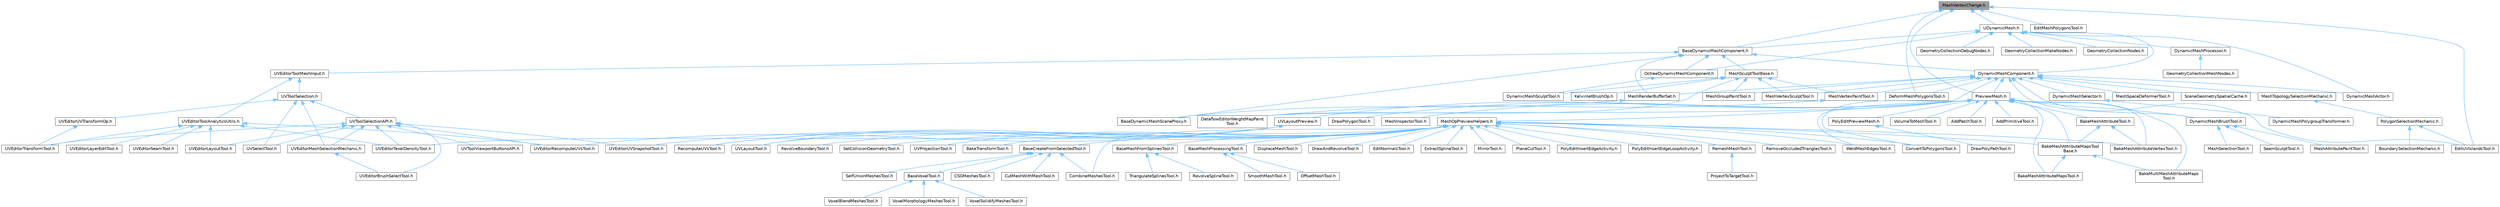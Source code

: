 digraph "MeshVertexChange.h"
{
 // INTERACTIVE_SVG=YES
 // LATEX_PDF_SIZE
  bgcolor="transparent";
  edge [fontname=Helvetica,fontsize=10,labelfontname=Helvetica,labelfontsize=10];
  node [fontname=Helvetica,fontsize=10,shape=box,height=0.2,width=0.4];
  Node1 [id="Node000001",label="MeshVertexChange.h",height=0.2,width=0.4,color="gray40", fillcolor="grey60", style="filled", fontcolor="black",tooltip=" "];
  Node1 -> Node2 [id="edge1_Node000001_Node000002",dir="back",color="steelblue1",style="solid",tooltip=" "];
  Node2 [id="Node000002",label="BaseDynamicMeshComponent.h",height=0.2,width=0.4,color="grey40", fillcolor="white", style="filled",URL="$d3/df4/BaseDynamicMeshComponent_8h.html",tooltip=" "];
  Node2 -> Node3 [id="edge2_Node000002_Node000003",dir="back",color="steelblue1",style="solid",tooltip=" "];
  Node3 [id="Node000003",label="BaseDynamicMeshSceneProxy.h",height=0.2,width=0.4,color="grey40", fillcolor="white", style="filled",URL="$d2/dee/BaseDynamicMeshSceneProxy_8h.html",tooltip=" "];
  Node2 -> Node4 [id="edge3_Node000002_Node000004",dir="back",color="steelblue1",style="solid",tooltip=" "];
  Node4 [id="Node000004",label="DynamicMeshComponent.h",height=0.2,width=0.4,color="grey40", fillcolor="white", style="filled",URL="$d8/d66/DynamicMeshComponent_8h.html",tooltip=" "];
  Node4 -> Node5 [id="edge4_Node000004_Node000005",dir="back",color="steelblue1",style="solid",tooltip=" "];
  Node5 [id="Node000005",label="DataflowEditorWeightMapPaint\lTool.h",height=0.2,width=0.4,color="grey40", fillcolor="white", style="filled",URL="$db/d46/DataflowEditorWeightMapPaintTool_8h.html",tooltip=" "];
  Node4 -> Node6 [id="edge5_Node000004_Node000006",dir="back",color="steelblue1",style="solid",tooltip=" "];
  Node6 [id="Node000006",label="DeformMeshPolygonsTool.h",height=0.2,width=0.4,color="grey40", fillcolor="white", style="filled",URL="$db/d72/DeformMeshPolygonsTool_8h.html",tooltip=" "];
  Node4 -> Node7 [id="edge6_Node000004_Node000007",dir="back",color="steelblue1",style="solid",tooltip=" "];
  Node7 [id="Node000007",label="DynamicMeshActor.h",height=0.2,width=0.4,color="grey40", fillcolor="white", style="filled",URL="$d1/d71/DynamicMeshActor_8h.html",tooltip=" "];
  Node4 -> Node8 [id="edge7_Node000004_Node000008",dir="back",color="steelblue1",style="solid",tooltip=" "];
  Node8 [id="Node000008",label="DynamicMeshBrushTool.h",height=0.2,width=0.4,color="grey40", fillcolor="white", style="filled",URL="$da/d04/DynamicMeshBrushTool_8h.html",tooltip=" "];
  Node8 -> Node9 [id="edge8_Node000008_Node000009",dir="back",color="steelblue1",style="solid",tooltip=" "];
  Node9 [id="Node000009",label="MeshAttributePaintTool.h",height=0.2,width=0.4,color="grey40", fillcolor="white", style="filled",URL="$d3/d29/MeshAttributePaintTool_8h.html",tooltip=" "];
  Node8 -> Node10 [id="edge9_Node000008_Node000010",dir="back",color="steelblue1",style="solid",tooltip=" "];
  Node10 [id="Node000010",label="MeshSelectionTool.h",height=0.2,width=0.4,color="grey40", fillcolor="white", style="filled",URL="$d8/d80/MeshSelectionTool_8h.html",tooltip=" "];
  Node8 -> Node11 [id="edge10_Node000008_Node000011",dir="back",color="steelblue1",style="solid",tooltip=" "];
  Node11 [id="Node000011",label="SeamSculptTool.h",height=0.2,width=0.4,color="grey40", fillcolor="white", style="filled",URL="$d1/d31/SeamSculptTool_8h.html",tooltip=" "];
  Node4 -> Node12 [id="edge11_Node000004_Node000012",dir="back",color="steelblue1",style="solid",tooltip=" "];
  Node12 [id="Node000012",label="DynamicMeshSelector.h",height=0.2,width=0.4,color="grey40", fillcolor="white", style="filled",URL="$dc/d01/DynamicMeshSelector_8h.html",tooltip=" "];
  Node12 -> Node13 [id="edge12_Node000012_Node000013",dir="back",color="steelblue1",style="solid",tooltip=" "];
  Node13 [id="Node000013",label="DynamicMeshPolygroupTransformer.h",height=0.2,width=0.4,color="grey40", fillcolor="white", style="filled",URL="$dc/db2/DynamicMeshPolygroupTransformer_8h.html",tooltip=" "];
  Node4 -> Node14 [id="edge13_Node000004_Node000014",dir="back",color="steelblue1",style="solid",tooltip=" "];
  Node14 [id="Node000014",label="EditUVIslandsTool.h",height=0.2,width=0.4,color="grey40", fillcolor="white", style="filled",URL="$d0/de4/EditUVIslandsTool_8h.html",tooltip=" "];
  Node4 -> Node15 [id="edge14_Node000004_Node000015",dir="back",color="steelblue1",style="solid",tooltip=" "];
  Node15 [id="Node000015",label="MeshGroupPaintTool.h",height=0.2,width=0.4,color="grey40", fillcolor="white", style="filled",URL="$dd/d04/MeshGroupPaintTool_8h.html",tooltip=" "];
  Node4 -> Node16 [id="edge15_Node000004_Node000016",dir="back",color="steelblue1",style="solid",tooltip=" "];
  Node16 [id="Node000016",label="MeshRenderBufferSet.h",height=0.2,width=0.4,color="grey40", fillcolor="white", style="filled",URL="$de/dc2/MeshRenderBufferSet_8h.html",tooltip=" "];
  Node16 -> Node3 [id="edge16_Node000016_Node000003",dir="back",color="steelblue1",style="solid",tooltip=" "];
  Node4 -> Node17 [id="edge17_Node000004_Node000017",dir="back",color="steelblue1",style="solid",tooltip=" "];
  Node17 [id="Node000017",label="MeshSpaceDeformerTool.h",height=0.2,width=0.4,color="grey40", fillcolor="white", style="filled",URL="$d7/dc8/MeshSpaceDeformerTool_8h.html",tooltip=" "];
  Node4 -> Node18 [id="edge18_Node000004_Node000018",dir="back",color="steelblue1",style="solid",tooltip=" "];
  Node18 [id="Node000018",label="MeshTopologySelectionMechanic.h",height=0.2,width=0.4,color="grey40", fillcolor="white", style="filled",URL="$d5/d15/MeshTopologySelectionMechanic_8h.html",tooltip=" "];
  Node18 -> Node19 [id="edge19_Node000018_Node000019",dir="back",color="steelblue1",style="solid",tooltip=" "];
  Node19 [id="Node000019",label="PolygonSelectionMechanic.h",height=0.2,width=0.4,color="grey40", fillcolor="white", style="filled",URL="$da/dff/PolygonSelectionMechanic_8h.html",tooltip=" "];
  Node19 -> Node20 [id="edge20_Node000019_Node000020",dir="back",color="steelblue1",style="solid",tooltip=" "];
  Node20 [id="Node000020",label="BoundarySelectionMechanic.h",height=0.2,width=0.4,color="grey40", fillcolor="white", style="filled",URL="$d8/dd6/BoundarySelectionMechanic_8h.html",tooltip=" "];
  Node19 -> Node14 [id="edge21_Node000019_Node000014",dir="back",color="steelblue1",style="solid",tooltip=" "];
  Node4 -> Node21 [id="edge22_Node000004_Node000021",dir="back",color="steelblue1",style="solid",tooltip=" "];
  Node21 [id="Node000021",label="MeshVertexPaintTool.h",height=0.2,width=0.4,color="grey40", fillcolor="white", style="filled",URL="$db/d74/MeshVertexPaintTool_8h.html",tooltip=" "];
  Node21 -> Node5 [id="edge23_Node000021_Node000005",dir="back",color="steelblue1",style="solid",tooltip=" "];
  Node4 -> Node22 [id="edge24_Node000004_Node000022",dir="back",color="steelblue1",style="solid",tooltip=" "];
  Node22 [id="Node000022",label="MeshVertexSculptTool.h",height=0.2,width=0.4,color="grey40", fillcolor="white", style="filled",URL="$dc/da6/MeshVertexSculptTool_8h.html",tooltip=" "];
  Node4 -> Node23 [id="edge25_Node000004_Node000023",dir="back",color="steelblue1",style="solid",tooltip=" "];
  Node23 [id="Node000023",label="PreviewMesh.h",height=0.2,width=0.4,color="grey40", fillcolor="white", style="filled",URL="$d6/d30/PreviewMesh_8h.html",tooltip=" "];
  Node23 -> Node24 [id="edge26_Node000023_Node000024",dir="back",color="steelblue1",style="solid",tooltip=" "];
  Node24 [id="Node000024",label="AddPatchTool.h",height=0.2,width=0.4,color="grey40", fillcolor="white", style="filled",URL="$d5/deb/AddPatchTool_8h.html",tooltip=" "];
  Node23 -> Node25 [id="edge27_Node000023_Node000025",dir="back",color="steelblue1",style="solid",tooltip=" "];
  Node25 [id="Node000025",label="AddPrimitiveTool.h",height=0.2,width=0.4,color="grey40", fillcolor="white", style="filled",URL="$d5/dbf/AddPrimitiveTool_8h.html",tooltip=" "];
  Node23 -> Node26 [id="edge28_Node000023_Node000026",dir="back",color="steelblue1",style="solid",tooltip=" "];
  Node26 [id="Node000026",label="BakeMeshAttributeMapsTool.h",height=0.2,width=0.4,color="grey40", fillcolor="white", style="filled",URL="$d8/d14/BakeMeshAttributeMapsTool_8h.html",tooltip=" "];
  Node23 -> Node27 [id="edge29_Node000023_Node000027",dir="back",color="steelblue1",style="solid",tooltip=" "];
  Node27 [id="Node000027",label="BakeMeshAttributeMapsTool\lBase.h",height=0.2,width=0.4,color="grey40", fillcolor="white", style="filled",URL="$dc/d68/BakeMeshAttributeMapsToolBase_8h.html",tooltip=" "];
  Node27 -> Node26 [id="edge30_Node000027_Node000026",dir="back",color="steelblue1",style="solid",tooltip=" "];
  Node27 -> Node28 [id="edge31_Node000027_Node000028",dir="back",color="steelblue1",style="solid",tooltip=" "];
  Node28 [id="Node000028",label="BakeMultiMeshAttributeMaps\lTool.h",height=0.2,width=0.4,color="grey40", fillcolor="white", style="filled",URL="$d7/d65/BakeMultiMeshAttributeMapsTool_8h.html",tooltip=" "];
  Node23 -> Node29 [id="edge32_Node000023_Node000029",dir="back",color="steelblue1",style="solid",tooltip=" "];
  Node29 [id="Node000029",label="BakeMeshAttributeTool.h",height=0.2,width=0.4,color="grey40", fillcolor="white", style="filled",URL="$d0/d82/BakeMeshAttributeTool_8h.html",tooltip=" "];
  Node29 -> Node27 [id="edge33_Node000029_Node000027",dir="back",color="steelblue1",style="solid",tooltip=" "];
  Node29 -> Node30 [id="edge34_Node000029_Node000030",dir="back",color="steelblue1",style="solid",tooltip=" "];
  Node30 [id="Node000030",label="BakeMeshAttributeVertexTool.h",height=0.2,width=0.4,color="grey40", fillcolor="white", style="filled",URL="$d6/d76/BakeMeshAttributeVertexTool_8h.html",tooltip=" "];
  Node23 -> Node30 [id="edge35_Node000023_Node000030",dir="back",color="steelblue1",style="solid",tooltip=" "];
  Node23 -> Node28 [id="edge36_Node000023_Node000028",dir="back",color="steelblue1",style="solid",tooltip=" "];
  Node23 -> Node31 [id="edge37_Node000023_Node000031",dir="back",color="steelblue1",style="solid",tooltip=" "];
  Node31 [id="Node000031",label="ConvertToPolygonsTool.h",height=0.2,width=0.4,color="grey40", fillcolor="white", style="filled",URL="$d7/d5a/ConvertToPolygonsTool_8h.html",tooltip=" "];
  Node23 -> Node32 [id="edge38_Node000023_Node000032",dir="back",color="steelblue1",style="solid",tooltip=" "];
  Node32 [id="Node000032",label="DrawPolygonTool.h",height=0.2,width=0.4,color="grey40", fillcolor="white", style="filled",URL="$d0/d15/DrawPolygonTool_8h.html",tooltip=" "];
  Node23 -> Node8 [id="edge39_Node000023_Node000008",dir="back",color="steelblue1",style="solid",tooltip=" "];
  Node23 -> Node33 [id="edge40_Node000023_Node000033",dir="back",color="steelblue1",style="solid",tooltip=" "];
  Node33 [id="Node000033",label="MeshInspectorTool.h",height=0.2,width=0.4,color="grey40", fillcolor="white", style="filled",URL="$de/da1/MeshInspectorTool_8h.html",tooltip=" "];
  Node23 -> Node34 [id="edge41_Node000023_Node000034",dir="back",color="steelblue1",style="solid",tooltip=" "];
  Node34 [id="Node000034",label="MeshOpPreviewHelpers.h",height=0.2,width=0.4,color="grey40", fillcolor="white", style="filled",URL="$de/d33/MeshOpPreviewHelpers_8h.html",tooltip=" "];
  Node34 -> Node27 [id="edge42_Node000034_Node000027",dir="back",color="steelblue1",style="solid",tooltip=" "];
  Node34 -> Node30 [id="edge43_Node000034_Node000030",dir="back",color="steelblue1",style="solid",tooltip=" "];
  Node34 -> Node35 [id="edge44_Node000034_Node000035",dir="back",color="steelblue1",style="solid",tooltip=" "];
  Node35 [id="Node000035",label="BakeTransformTool.h",height=0.2,width=0.4,color="grey40", fillcolor="white", style="filled",URL="$dc/d39/BakeTransformTool_8h.html",tooltip=" "];
  Node34 -> Node36 [id="edge45_Node000034_Node000036",dir="back",color="steelblue1",style="solid",tooltip=" "];
  Node36 [id="Node000036",label="BaseCreateFromSelectedTool.h",height=0.2,width=0.4,color="grey40", fillcolor="white", style="filled",URL="$de/dc7/BaseCreateFromSelectedTool_8h.html",tooltip=" "];
  Node36 -> Node37 [id="edge46_Node000036_Node000037",dir="back",color="steelblue1",style="solid",tooltip=" "];
  Node37 [id="Node000037",label="BaseVoxelTool.h",height=0.2,width=0.4,color="grey40", fillcolor="white", style="filled",URL="$db/d63/BaseVoxelTool_8h.html",tooltip=" "];
  Node37 -> Node38 [id="edge47_Node000037_Node000038",dir="back",color="steelblue1",style="solid",tooltip=" "];
  Node38 [id="Node000038",label="VoxelBlendMeshesTool.h",height=0.2,width=0.4,color="grey40", fillcolor="white", style="filled",URL="$da/d0e/VoxelBlendMeshesTool_8h.html",tooltip=" "];
  Node37 -> Node39 [id="edge48_Node000037_Node000039",dir="back",color="steelblue1",style="solid",tooltip=" "];
  Node39 [id="Node000039",label="VoxelMorphologyMeshesTool.h",height=0.2,width=0.4,color="grey40", fillcolor="white", style="filled",URL="$dc/d30/VoxelMorphologyMeshesTool_8h.html",tooltip=" "];
  Node37 -> Node40 [id="edge49_Node000037_Node000040",dir="back",color="steelblue1",style="solid",tooltip=" "];
  Node40 [id="Node000040",label="VoxelSolidifyMeshesTool.h",height=0.2,width=0.4,color="grey40", fillcolor="white", style="filled",URL="$de/da2/VoxelSolidifyMeshesTool_8h.html",tooltip=" "];
  Node36 -> Node41 [id="edge50_Node000036_Node000041",dir="back",color="steelblue1",style="solid",tooltip=" "];
  Node41 [id="Node000041",label="CSGMeshesTool.h",height=0.2,width=0.4,color="grey40", fillcolor="white", style="filled",URL="$db/dd1/CSGMeshesTool_8h.html",tooltip=" "];
  Node36 -> Node42 [id="edge51_Node000036_Node000042",dir="back",color="steelblue1",style="solid",tooltip=" "];
  Node42 [id="Node000042",label="CombineMeshesTool.h",height=0.2,width=0.4,color="grey40", fillcolor="white", style="filled",URL="$dd/da3/CombineMeshesTool_8h.html",tooltip=" "];
  Node36 -> Node43 [id="edge52_Node000036_Node000043",dir="back",color="steelblue1",style="solid",tooltip=" "];
  Node43 [id="Node000043",label="CutMeshWithMeshTool.h",height=0.2,width=0.4,color="grey40", fillcolor="white", style="filled",URL="$d2/d2c/CutMeshWithMeshTool_8h.html",tooltip=" "];
  Node36 -> Node44 [id="edge53_Node000036_Node000044",dir="back",color="steelblue1",style="solid",tooltip=" "];
  Node44 [id="Node000044",label="SelfUnionMeshesTool.h",height=0.2,width=0.4,color="grey40", fillcolor="white", style="filled",URL="$dc/dad/SelfUnionMeshesTool_8h.html",tooltip=" "];
  Node34 -> Node45 [id="edge54_Node000034_Node000045",dir="back",color="steelblue1",style="solid",tooltip=" "];
  Node45 [id="Node000045",label="BaseMeshFromSplinesTool.h",height=0.2,width=0.4,color="grey40", fillcolor="white", style="filled",URL="$da/d31/BaseMeshFromSplinesTool_8h.html",tooltip=" "];
  Node45 -> Node46 [id="edge55_Node000045_Node000046",dir="back",color="steelblue1",style="solid",tooltip=" "];
  Node46 [id="Node000046",label="RevolveSplineTool.h",height=0.2,width=0.4,color="grey40", fillcolor="white", style="filled",URL="$d3/d36/RevolveSplineTool_8h.html",tooltip=" "];
  Node45 -> Node47 [id="edge56_Node000045_Node000047",dir="back",color="steelblue1",style="solid",tooltip=" "];
  Node47 [id="Node000047",label="TriangulateSplinesTool.h",height=0.2,width=0.4,color="grey40", fillcolor="white", style="filled",URL="$d9/de6/TriangulateSplinesTool_8h.html",tooltip=" "];
  Node34 -> Node48 [id="edge57_Node000034_Node000048",dir="back",color="steelblue1",style="solid",tooltip=" "];
  Node48 [id="Node000048",label="BaseMeshProcessingTool.h",height=0.2,width=0.4,color="grey40", fillcolor="white", style="filled",URL="$d4/d77/BaseMeshProcessingTool_8h.html",tooltip=" "];
  Node48 -> Node49 [id="edge58_Node000048_Node000049",dir="back",color="steelblue1",style="solid",tooltip=" "];
  Node49 [id="Node000049",label="OffsetMeshTool.h",height=0.2,width=0.4,color="grey40", fillcolor="white", style="filled",URL="$da/d01/OffsetMeshTool_8h.html",tooltip=" "];
  Node48 -> Node50 [id="edge59_Node000048_Node000050",dir="back",color="steelblue1",style="solid",tooltip=" "];
  Node50 [id="Node000050",label="SmoothMeshTool.h",height=0.2,width=0.4,color="grey40", fillcolor="white", style="filled",URL="$da/da9/SmoothMeshTool_8h.html",tooltip=" "];
  Node34 -> Node42 [id="edge60_Node000034_Node000042",dir="back",color="steelblue1",style="solid",tooltip=" "];
  Node34 -> Node31 [id="edge61_Node000034_Node000031",dir="back",color="steelblue1",style="solid",tooltip=" "];
  Node34 -> Node51 [id="edge62_Node000034_Node000051",dir="back",color="steelblue1",style="solid",tooltip=" "];
  Node51 [id="Node000051",label="DisplaceMeshTool.h",height=0.2,width=0.4,color="grey40", fillcolor="white", style="filled",URL="$da/d28/DisplaceMeshTool_8h.html",tooltip=" "];
  Node34 -> Node52 [id="edge63_Node000034_Node000052",dir="back",color="steelblue1",style="solid",tooltip=" "];
  Node52 [id="Node000052",label="DrawAndRevolveTool.h",height=0.2,width=0.4,color="grey40", fillcolor="white", style="filled",URL="$d8/d06/DrawAndRevolveTool_8h.html",tooltip=" "];
  Node34 -> Node53 [id="edge64_Node000034_Node000053",dir="back",color="steelblue1",style="solid",tooltip=" "];
  Node53 [id="Node000053",label="EditNormalsTool.h",height=0.2,width=0.4,color="grey40", fillcolor="white", style="filled",URL="$de/d53/EditNormalsTool_8h.html",tooltip=" "];
  Node34 -> Node54 [id="edge65_Node000034_Node000054",dir="back",color="steelblue1",style="solid",tooltip=" "];
  Node54 [id="Node000054",label="ExtractSplineTool.h",height=0.2,width=0.4,color="grey40", fillcolor="white", style="filled",URL="$d3/d4d/ExtractSplineTool_8h.html",tooltip=" "];
  Node34 -> Node55 [id="edge66_Node000034_Node000055",dir="back",color="steelblue1",style="solid",tooltip=" "];
  Node55 [id="Node000055",label="MirrorTool.h",height=0.2,width=0.4,color="grey40", fillcolor="white", style="filled",URL="$d3/dc9/MirrorTool_8h.html",tooltip=" "];
  Node34 -> Node56 [id="edge67_Node000034_Node000056",dir="back",color="steelblue1",style="solid",tooltip=" "];
  Node56 [id="Node000056",label="PlaneCutTool.h",height=0.2,width=0.4,color="grey40", fillcolor="white", style="filled",URL="$dd/def/PlaneCutTool_8h.html",tooltip=" "];
  Node34 -> Node57 [id="edge68_Node000034_Node000057",dir="back",color="steelblue1",style="solid",tooltip=" "];
  Node57 [id="Node000057",label="PolyEditInsertEdgeActivity.h",height=0.2,width=0.4,color="grey40", fillcolor="white", style="filled",URL="$d1/d26/PolyEditInsertEdgeActivity_8h.html",tooltip=" "];
  Node34 -> Node58 [id="edge69_Node000034_Node000058",dir="back",color="steelblue1",style="solid",tooltip=" "];
  Node58 [id="Node000058",label="PolyEditInsertEdgeLoopActivity.h",height=0.2,width=0.4,color="grey40", fillcolor="white", style="filled",URL="$d5/d37/PolyEditInsertEdgeLoopActivity_8h.html",tooltip=" "];
  Node34 -> Node59 [id="edge70_Node000034_Node000059",dir="back",color="steelblue1",style="solid",tooltip=" "];
  Node59 [id="Node000059",label="RecomputeUVsTool.h",height=0.2,width=0.4,color="grey40", fillcolor="white", style="filled",URL="$d0/d92/RecomputeUVsTool_8h.html",tooltip=" "];
  Node34 -> Node60 [id="edge71_Node000034_Node000060",dir="back",color="steelblue1",style="solid",tooltip=" "];
  Node60 [id="Node000060",label="RemeshMeshTool.h",height=0.2,width=0.4,color="grey40", fillcolor="white", style="filled",URL="$dc/dd6/RemeshMeshTool_8h.html",tooltip=" "];
  Node60 -> Node61 [id="edge72_Node000060_Node000061",dir="back",color="steelblue1",style="solid",tooltip=" "];
  Node61 [id="Node000061",label="ProjectToTargetTool.h",height=0.2,width=0.4,color="grey40", fillcolor="white", style="filled",URL="$d3/daa/ProjectToTargetTool_8h.html",tooltip=" "];
  Node34 -> Node62 [id="edge73_Node000034_Node000062",dir="back",color="steelblue1",style="solid",tooltip=" "];
  Node62 [id="Node000062",label="RemoveOccludedTrianglesTool.h",height=0.2,width=0.4,color="grey40", fillcolor="white", style="filled",URL="$d9/da1/RemoveOccludedTrianglesTool_8h.html",tooltip=" "];
  Node34 -> Node63 [id="edge74_Node000034_Node000063",dir="back",color="steelblue1",style="solid",tooltip=" "];
  Node63 [id="Node000063",label="RevolveBoundaryTool.h",height=0.2,width=0.4,color="grey40", fillcolor="white", style="filled",URL="$da/dce/RevolveBoundaryTool_8h.html",tooltip=" "];
  Node34 -> Node64 [id="edge75_Node000034_Node000064",dir="back",color="steelblue1",style="solid",tooltip=" "];
  Node64 [id="Node000064",label="SetCollisionGeometryTool.h",height=0.2,width=0.4,color="grey40", fillcolor="white", style="filled",URL="$d0/de6/SetCollisionGeometryTool_8h.html",tooltip=" "];
  Node34 -> Node65 [id="edge76_Node000034_Node000065",dir="back",color="steelblue1",style="solid",tooltip=" "];
  Node65 [id="Node000065",label="UVEditorUVSnapshotTool.h",height=0.2,width=0.4,color="grey40", fillcolor="white", style="filled",URL="$d4/dd6/UVEditorUVSnapshotTool_8h.html",tooltip=" "];
  Node34 -> Node66 [id="edge77_Node000034_Node000066",dir="back",color="steelblue1",style="solid",tooltip=" "];
  Node66 [id="Node000066",label="UVLayoutTool.h",height=0.2,width=0.4,color="grey40", fillcolor="white", style="filled",URL="$d6/d89/UVLayoutTool_8h.html",tooltip=" "];
  Node34 -> Node67 [id="edge78_Node000034_Node000067",dir="back",color="steelblue1",style="solid",tooltip=" "];
  Node67 [id="Node000067",label="UVProjectionTool.h",height=0.2,width=0.4,color="grey40", fillcolor="white", style="filled",URL="$d5/d4f/UVProjectionTool_8h.html",tooltip=" "];
  Node34 -> Node68 [id="edge79_Node000034_Node000068",dir="back",color="steelblue1",style="solid",tooltip=" "];
  Node68 [id="Node000068",label="WeldMeshEdgesTool.h",height=0.2,width=0.4,color="grey40", fillcolor="white", style="filled",URL="$d5/d6e/WeldMeshEdgesTool_8h.html",tooltip=" "];
  Node23 -> Node69 [id="edge80_Node000023_Node000069",dir="back",color="steelblue1",style="solid",tooltip=" "];
  Node69 [id="Node000069",label="PolyEditPreviewMesh.h",height=0.2,width=0.4,color="grey40", fillcolor="white", style="filled",URL="$d2/de8/PolyEditPreviewMesh_8h.html",tooltip=" "];
  Node69 -> Node70 [id="edge81_Node000069_Node000070",dir="back",color="steelblue1",style="solid",tooltip=" "];
  Node70 [id="Node000070",label="DrawPolyPathTool.h",height=0.2,width=0.4,color="grey40", fillcolor="white", style="filled",URL="$dc/d3e/DrawPolyPathTool_8h.html",tooltip=" "];
  Node23 -> Node71 [id="edge82_Node000023_Node000071",dir="back",color="steelblue1",style="solid",tooltip=" "];
  Node71 [id="Node000071",label="UVLayoutPreview.h",height=0.2,width=0.4,color="grey40", fillcolor="white", style="filled",URL="$dd/d16/UVLayoutPreview_8h.html",tooltip=" "];
  Node71 -> Node59 [id="edge83_Node000071_Node000059",dir="back",color="steelblue1",style="solid",tooltip=" "];
  Node71 -> Node72 [id="edge84_Node000071_Node000072",dir="back",color="steelblue1",style="solid",tooltip=" "];
  Node72 [id="Node000072",label="UVEditorRecomputeUVsTool.h",height=0.2,width=0.4,color="grey40", fillcolor="white", style="filled",URL="$d2/db8/UVEditorRecomputeUVsTool_8h.html",tooltip=" "];
  Node71 -> Node73 [id="edge85_Node000071_Node000073",dir="back",color="steelblue1",style="solid",tooltip=" "];
  Node73 [id="Node000073",label="UVEditorTexelDensityTool.h",height=0.2,width=0.4,color="grey40", fillcolor="white", style="filled",URL="$d0/d8b/UVEditorTexelDensityTool_8h.html",tooltip=" "];
  Node71 -> Node66 [id="edge86_Node000071_Node000066",dir="back",color="steelblue1",style="solid",tooltip=" "];
  Node23 -> Node74 [id="edge87_Node000023_Node000074",dir="back",color="steelblue1",style="solid",tooltip=" "];
  Node74 [id="Node000074",label="VolumeToMeshTool.h",height=0.2,width=0.4,color="grey40", fillcolor="white", style="filled",URL="$de/d64/VolumeToMeshTool_8h.html",tooltip=" "];
  Node23 -> Node68 [id="edge88_Node000023_Node000068",dir="back",color="steelblue1",style="solid",tooltip=" "];
  Node4 -> Node75 [id="edge89_Node000004_Node000075",dir="back",color="steelblue1",style="solid",tooltip=" "];
  Node75 [id="Node000075",label="SceneGeometrySpatialCache.h",height=0.2,width=0.4,color="grey40", fillcolor="white", style="filled",URL="$d6/d6f/SceneGeometrySpatialCache_8h.html",tooltip=" "];
  Node2 -> Node16 [id="edge90_Node000002_Node000016",dir="back",color="steelblue1",style="solid",tooltip=" "];
  Node2 -> Node76 [id="edge91_Node000002_Node000076",dir="back",color="steelblue1",style="solid",tooltip=" "];
  Node76 [id="Node000076",label="MeshSculptToolBase.h",height=0.2,width=0.4,color="grey40", fillcolor="white", style="filled",URL="$d8/d2a/MeshSculptToolBase_8h.html",tooltip=" "];
  Node76 -> Node5 [id="edge92_Node000076_Node000005",dir="back",color="steelblue1",style="solid",tooltip=" "];
  Node76 -> Node77 [id="edge93_Node000076_Node000077",dir="back",color="steelblue1",style="solid",tooltip=" "];
  Node77 [id="Node000077",label="DynamicMeshSculptTool.h",height=0.2,width=0.4,color="grey40", fillcolor="white", style="filled",URL="$d6/d16/DynamicMeshSculptTool_8h.html",tooltip=" "];
  Node76 -> Node78 [id="edge94_Node000076_Node000078",dir="back",color="steelblue1",style="solid",tooltip=" "];
  Node78 [id="Node000078",label="KelvinletBrushOp.h",height=0.2,width=0.4,color="grey40", fillcolor="white", style="filled",URL="$d9/d5c/KelvinletBrushOp_8h.html",tooltip=" "];
  Node76 -> Node15 [id="edge95_Node000076_Node000015",dir="back",color="steelblue1",style="solid",tooltip=" "];
  Node76 -> Node21 [id="edge96_Node000076_Node000021",dir="back",color="steelblue1",style="solid",tooltip=" "];
  Node76 -> Node22 [id="edge97_Node000076_Node000022",dir="back",color="steelblue1",style="solid",tooltip=" "];
  Node2 -> Node79 [id="edge98_Node000002_Node000079",dir="back",color="steelblue1",style="solid",tooltip=" "];
  Node79 [id="Node000079",label="OctreeDynamicMeshComponent.h",height=0.2,width=0.4,color="grey40", fillcolor="white", style="filled",URL="$d9/d19/OctreeDynamicMeshComponent_8h.html",tooltip=" "];
  Node79 -> Node77 [id="edge99_Node000079_Node000077",dir="back",color="steelblue1",style="solid",tooltip=" "];
  Node2 -> Node80 [id="edge100_Node000002_Node000080",dir="back",color="steelblue1",style="solid",tooltip=" "];
  Node80 [id="Node000080",label="UVEditorToolMeshInput.h",height=0.2,width=0.4,color="grey40", fillcolor="white", style="filled",URL="$d2/de6/UVEditorToolMeshInput_8h.html",tooltip=" "];
  Node80 -> Node81 [id="edge101_Node000080_Node000081",dir="back",color="steelblue1",style="solid",tooltip=" "];
  Node81 [id="Node000081",label="UVEditorToolAnalyticsUtils.h",height=0.2,width=0.4,color="grey40", fillcolor="white", style="filled",URL="$db/d2e/UVEditorToolAnalyticsUtils_8h.html",tooltip=" "];
  Node81 -> Node82 [id="edge102_Node000081_Node000082",dir="back",color="steelblue1",style="solid",tooltip=" "];
  Node82 [id="Node000082",label="UVEditorLayerEditTool.h",height=0.2,width=0.4,color="grey40", fillcolor="white", style="filled",URL="$d0/df1/UVEditorLayerEditTool_8h.html",tooltip=" "];
  Node81 -> Node83 [id="edge103_Node000081_Node000083",dir="back",color="steelblue1",style="solid",tooltip=" "];
  Node83 [id="Node000083",label="UVEditorLayoutTool.h",height=0.2,width=0.4,color="grey40", fillcolor="white", style="filled",URL="$d5/dd1/UVEditorLayoutTool_8h.html",tooltip=" "];
  Node81 -> Node72 [id="edge104_Node000081_Node000072",dir="back",color="steelblue1",style="solid",tooltip=" "];
  Node81 -> Node84 [id="edge105_Node000081_Node000084",dir="back",color="steelblue1",style="solid",tooltip=" "];
  Node84 [id="Node000084",label="UVEditorSeamTool.h",height=0.2,width=0.4,color="grey40", fillcolor="white", style="filled",URL="$d1/dab/UVEditorSeamTool_8h.html",tooltip=" "];
  Node81 -> Node73 [id="edge106_Node000081_Node000073",dir="back",color="steelblue1",style="solid",tooltip=" "];
  Node81 -> Node85 [id="edge107_Node000081_Node000085",dir="back",color="steelblue1",style="solid",tooltip=" "];
  Node85 [id="Node000085",label="UVEditorTransformTool.h",height=0.2,width=0.4,color="grey40", fillcolor="white", style="filled",URL="$dc/db2/UVEditorTransformTool_8h.html",tooltip=" "];
  Node80 -> Node86 [id="edge108_Node000080_Node000086",dir="back",color="steelblue1",style="solid",tooltip=" "];
  Node86 [id="Node000086",label="UVToolSelection.h",height=0.2,width=0.4,color="grey40", fillcolor="white", style="filled",URL="$dc/db4/UVToolSelection_8h.html",tooltip=" "];
  Node86 -> Node87 [id="edge109_Node000086_Node000087",dir="back",color="steelblue1",style="solid",tooltip=" "];
  Node87 [id="Node000087",label="UVEditorMeshSelectionMechanic.h",height=0.2,width=0.4,color="grey40", fillcolor="white", style="filled",URL="$d2/d73/UVEditorMeshSelectionMechanic_8h.html",tooltip=" "];
  Node87 -> Node88 [id="edge110_Node000087_Node000088",dir="back",color="steelblue1",style="solid",tooltip=" "];
  Node88 [id="Node000088",label="UVEditorBrushSelectTool.h",height=0.2,width=0.4,color="grey40", fillcolor="white", style="filled",URL="$dd/d97/UVEditorBrushSelectTool_8h.html",tooltip=" "];
  Node86 -> Node89 [id="edge111_Node000086_Node000089",dir="back",color="steelblue1",style="solid",tooltip=" "];
  Node89 [id="Node000089",label="UVEditorUVTransformOp.h",height=0.2,width=0.4,color="grey40", fillcolor="white", style="filled",URL="$d9/df2/UVEditorUVTransformOp_8h.html",tooltip=" "];
  Node89 -> Node85 [id="edge112_Node000089_Node000085",dir="back",color="steelblue1",style="solid",tooltip=" "];
  Node86 -> Node90 [id="edge113_Node000086_Node000090",dir="back",color="steelblue1",style="solid",tooltip=" "];
  Node90 [id="Node000090",label="UVSelectTool.h",height=0.2,width=0.4,color="grey40", fillcolor="white", style="filled",URL="$de/d40/UVSelectTool_8h.html",tooltip=" "];
  Node86 -> Node91 [id="edge114_Node000086_Node000091",dir="back",color="steelblue1",style="solid",tooltip=" "];
  Node91 [id="Node000091",label="UVToolSelectionAPI.h",height=0.2,width=0.4,color="grey40", fillcolor="white", style="filled",URL="$d0/d40/UVToolSelectionAPI_8h.html",tooltip=" "];
  Node91 -> Node88 [id="edge115_Node000091_Node000088",dir="back",color="steelblue1",style="solid",tooltip=" "];
  Node91 -> Node83 [id="edge116_Node000091_Node000083",dir="back",color="steelblue1",style="solid",tooltip=" "];
  Node91 -> Node87 [id="edge117_Node000091_Node000087",dir="back",color="steelblue1",style="solid",tooltip=" "];
  Node91 -> Node72 [id="edge118_Node000091_Node000072",dir="back",color="steelblue1",style="solid",tooltip=" "];
  Node91 -> Node73 [id="edge119_Node000091_Node000073",dir="back",color="steelblue1",style="solid",tooltip=" "];
  Node91 -> Node85 [id="edge120_Node000091_Node000085",dir="back",color="steelblue1",style="solid",tooltip=" "];
  Node91 -> Node65 [id="edge121_Node000091_Node000065",dir="back",color="steelblue1",style="solid",tooltip=" "];
  Node91 -> Node90 [id="edge122_Node000091_Node000090",dir="back",color="steelblue1",style="solid",tooltip=" "];
  Node91 -> Node92 [id="edge123_Node000091_Node000092",dir="back",color="steelblue1",style="solid",tooltip=" "];
  Node92 [id="Node000092",label="UVToolViewportButtonsAPI.h",height=0.2,width=0.4,color="grey40", fillcolor="white", style="filled",URL="$d0/d27/UVToolViewportButtonsAPI_8h.html",tooltip=" "];
  Node1 -> Node6 [id="edge124_Node000001_Node000006",dir="back",color="steelblue1",style="solid",tooltip=" "];
  Node1 -> Node93 [id="edge125_Node000001_Node000093",dir="back",color="steelblue1",style="solid",tooltip=" "];
  Node93 [id="Node000093",label="EditMeshPolygonsTool.h",height=0.2,width=0.4,color="grey40", fillcolor="white", style="filled",URL="$d5/d72/EditMeshPolygonsTool_8h.html",tooltip=" "];
  Node1 -> Node14 [id="edge126_Node000001_Node000014",dir="back",color="steelblue1",style="solid",tooltip=" "];
  Node1 -> Node23 [id="edge127_Node000001_Node000023",dir="back",color="steelblue1",style="solid",tooltip=" "];
  Node1 -> Node94 [id="edge128_Node000001_Node000094",dir="back",color="steelblue1",style="solid",tooltip=" "];
  Node94 [id="Node000094",label="UDynamicMesh.h",height=0.2,width=0.4,color="grey40", fillcolor="white", style="filled",URL="$d3/dcc/UDynamicMesh_8h.html",tooltip=" "];
  Node94 -> Node2 [id="edge129_Node000094_Node000002",dir="back",color="steelblue1",style="solid",tooltip=" "];
  Node94 -> Node7 [id="edge130_Node000094_Node000007",dir="back",color="steelblue1",style="solid",tooltip=" "];
  Node94 -> Node4 [id="edge131_Node000094_Node000004",dir="back",color="steelblue1",style="solid",tooltip=" "];
  Node94 -> Node95 [id="edge132_Node000094_Node000095",dir="back",color="steelblue1",style="solid",tooltip=" "];
  Node95 [id="Node000095",label="DynamicMeshProcessor.h",height=0.2,width=0.4,color="grey40", fillcolor="white", style="filled",URL="$d9/d26/DynamicMeshProcessor_8h.html",tooltip=" "];
  Node95 -> Node96 [id="edge133_Node000095_Node000096",dir="back",color="steelblue1",style="solid",tooltip=" "];
  Node96 [id="Node000096",label="GeometryCollectionMeshNodes.h",height=0.2,width=0.4,color="grey40", fillcolor="white", style="filled",URL="$d7/d46/GeometryCollectionMeshNodes_8h.html",tooltip=" "];
  Node94 -> Node97 [id="edge134_Node000094_Node000097",dir="back",color="steelblue1",style="solid",tooltip=" "];
  Node97 [id="Node000097",label="GeometryCollectionDebugNodes.h",height=0.2,width=0.4,color="grey40", fillcolor="white", style="filled",URL="$dd/d38/GeometryCollectionDebugNodes_8h.html",tooltip=" "];
  Node94 -> Node98 [id="edge135_Node000094_Node000098",dir="back",color="steelblue1",style="solid",tooltip=" "];
  Node98 [id="Node000098",label="GeometryCollectionMakeNodes.h",height=0.2,width=0.4,color="grey40", fillcolor="white", style="filled",URL="$d6/d20/GeometryCollectionMakeNodes_8h.html",tooltip=" "];
  Node94 -> Node99 [id="edge136_Node000094_Node000099",dir="back",color="steelblue1",style="solid",tooltip=" "];
  Node99 [id="Node000099",label="GeometryCollectionNodes.h",height=0.2,width=0.4,color="grey40", fillcolor="white", style="filled",URL="$d6/d73/GeometryCollectionNodes_8h.html",tooltip=" "];
  Node94 -> Node79 [id="edge137_Node000094_Node000079",dir="back",color="steelblue1",style="solid",tooltip=" "];
}

